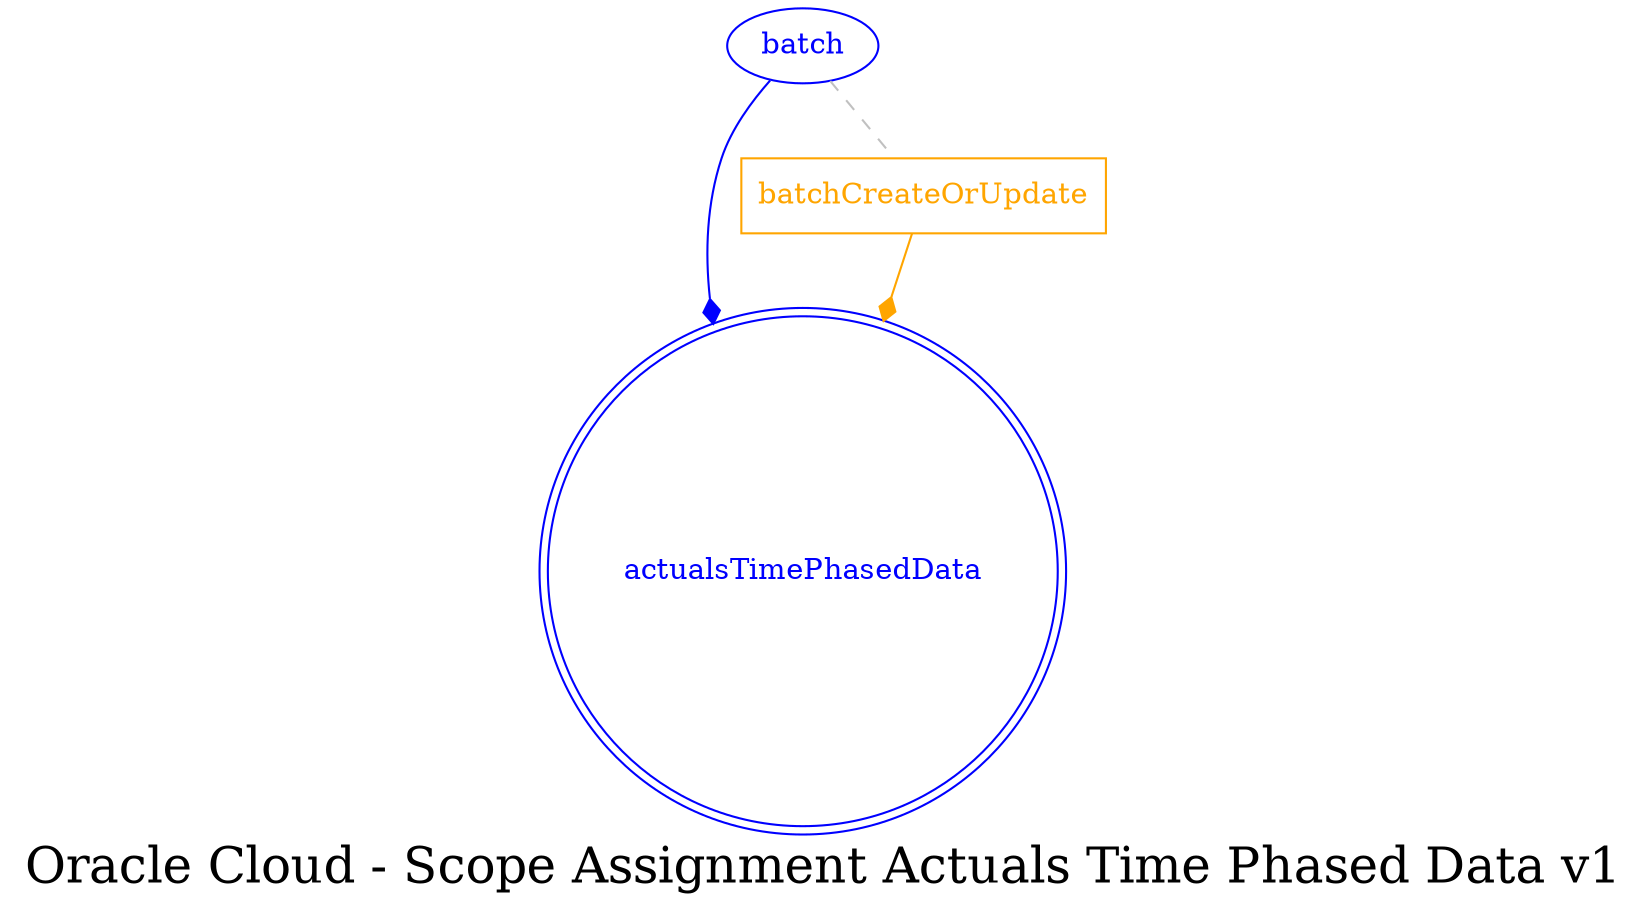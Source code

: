 digraph LexiconGraph {
graph[label="Oracle Cloud - Scope Assignment Actuals Time Phased Data v1", fontsize=24]
splines=true
"actualsTimePhasedData" [color=blue, fontcolor=blue, shape=doublecircle]
"batch" -> "actualsTimePhasedData" [color=blue, fontcolor=blue, arrowhead=diamond, arrowtail=none]
"batch" [color=blue, fontcolor=blue, shape=ellipse]
"batchCreateOrUpdate" [color=orange, fontcolor=orange, shape=box]
"batchCreateOrUpdate" -> "actualsTimePhasedData" [color=orange, fontcolor=orange, arrowhead=diamond, arrowtail=none]
"batch" -> "batchCreateOrUpdate" [color=grey, fontcolor=grey, arrowhead=none, arrowtail=none, style=dashed]
}
